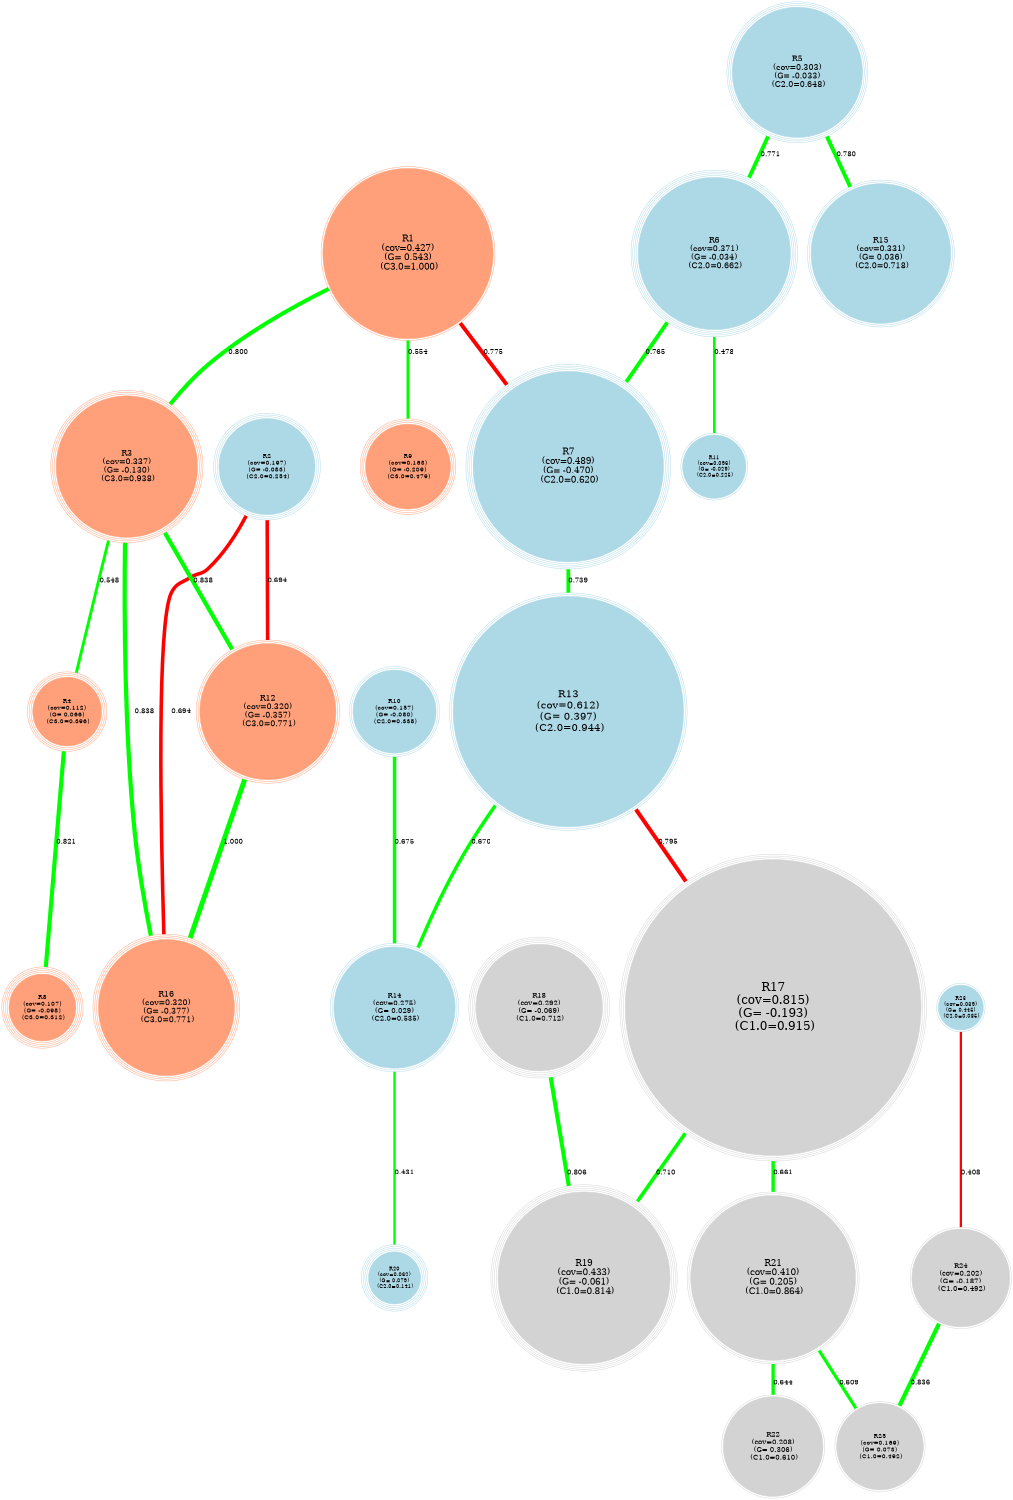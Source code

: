 graph "" {
	name=FINGRAM; ratio=auto; size="10,10"; overlap="scale"; nodesep=0.3; center=true; truecolor=true;

	Rule1 [shape=circle,height=5.270,width=5.270,fixedsize=true,peripheries=2,color="#ffa07a",fillcolor="#ffa07a",fontsize=19.0,fontcolor=black,style=filled,label="R1\n (cov=0.427) \n (G= 0.543) \n (C3.0=1.000)",tooltip="Rule1:  IF flavanoids is low AND Hue is low THEN Class is 3.0 (cov=0.427 ; G= 0.543 ; C3.0=1.000)"];
	Rule2 [shape=circle,height=2.966,width=2.966,fixedsize=true,peripheries=4,color="#add8e6",fillcolor="#add8e6",fontsize=13.600000381469727,fontcolor=black,style=filled,label="R2\n (cov=0.197) \n (G= -0.083) \n (C2.0=0.254)",tooltip="Rule2:  IF MalicAcid is low AND flavanoids is low AND Hue is average AND OD280/OD315 is low THEN Class is 2.0 (cov=0.197 ; G= -0.083 ; C2.0=0.254)"];
	Rule3 [shape=circle,height=4.371,width=4.371,fixedsize=true,peripheries=4,color="#ffa07a",fillcolor="#ffa07a",fontsize=17.200000762939453,fontcolor=black,style=filled,label="R3\n (cov=0.337) \n (G= -0.130) \n (C3.0=0.938)",tooltip="Rule3:  IF MalicAcid is average AND flavanoids is low AND Hue is average AND OD280/OD315 is low THEN Class is 3.0 (cov=0.337 ; G= -0.130 ; C3.0=0.938)"];
	Rule4 [shape=circle,height=2.124,width=2.124,fixedsize=true,peripheries=4,color="#ffa07a",fillcolor="#ffa07a",fontsize=13.600000381469727,fontcolor=black,style=filled,label="R4\n (cov=0.112) \n (G= 0.066) \n (C3.0=0.396)",tooltip="Rule4:  IF MalicAcid is high AND flavanoids is low AND Hue is average AND OD280/OD315 is low THEN Class is 3.0 (cov=0.112 ; G= 0.066 ; C3.0=0.396)"];
	Rule5 [shape=circle,height=4.034,width=4.034,fixedsize=true,peripheries=4,color="#add8e6",fillcolor="#add8e6",fontsize=17.200000762939453,fontcolor=black,style=filled,label="R5\n (cov=0.303) \n (G= -0.033) \n (C2.0=0.648)",tooltip="Rule5:  IF Alcohol is low AND flavanoids is low AND Hue is average AND OD280/OD315 is average THEN Class is 2.0 (cov=0.303 ; G= -0.033 ; C2.0=0.648)"];
	Rule6 [shape=circle,height=4.708,width=4.708,fixedsize=true,peripheries=5,color="#add8e6",fillcolor="#add8e6",fontsize=17.200000762939453,fontcolor=black,style=filled,label="R6\n (cov=0.371) \n (G= -0.034) \n (C2.0=0.662)",tooltip="Rule6:  IF Alcohol is average AND MalicAcid is low AND flavanoids is low AND Hue is average AND OD280/OD315 is average THEN Class is 2.0 (cov=0.371 ; G= -0.034 ; C2.0=0.662)"];
	Rule7 [shape=circle,height=5.888,width=5.888,fixedsize=true,peripheries=5,color="#add8e6",fillcolor="#add8e6",fontsize=19.0,fontcolor=black,style=filled,label="R7\n (cov=0.489) \n (G= -0.470) \n (C2.0=0.620)",tooltip="Rule7:  IF Alcohol is average AND MalicAcid is average AND flavanoids is low AND Hue is average AND OD280/OD315 is average THEN Class is 2.0 (cov=0.489 ; G= -0.470 ; C2.0=0.620)"];
	Rule8 [shape=circle,height=2.067,width=2.067,fixedsize=true,peripheries=5,color="#ffa07a",fillcolor="#ffa07a",fontsize=13.600000381469727,fontcolor=black,style=filled,label="R8\n (cov=0.107) \n (G= -0.098) \n (C3.0=0.312)",tooltip="Rule8:  IF Alcohol is average AND MalicAcid is high AND flavanoids is low AND Hue is average AND OD280/OD315 is average THEN Class is 3.0 (cov=0.107 ; G= -0.098 ; C3.0=0.312)"];
	Rule9 [shape=circle,height=2.629,width=2.629,fixedsize=true,peripheries=4,color="#ffa07a",fillcolor="#ffa07a",fontsize=13.600000381469727,fontcolor=black,style=filled,label="R9\n (cov=0.163) \n (G= -0.209) \n (C3.0=0.479)",tooltip="Rule9:  IF Alcohol is high AND flavanoids is low AND Hue is average AND OD280/OD315 is average THEN Class is 3.0 (cov=0.163 ; G= -0.209 ; C3.0=0.479)"];
	Rule10 [shape=circle,height=2.573,width=2.573,fixedsize=true,peripheries=3,color="#add8e6",fillcolor="#add8e6",fontsize=13.600000381469727,fontcolor=black,style=filled,label="R10\n (cov=0.157) \n (G= -0.080) \n (C2.0=0.338)",tooltip="Rule10:  IF flavanoids is low AND Hue is average AND OD280/OD315 is high THEN Class is 2.0 (cov=0.157 ; G= -0.080 ; C2.0=0.338)"];
	Rule11 [shape=circle,height=1.955,width=1.955,fixedsize=true,peripheries=2,color="#add8e6",fillcolor="#add8e6",fontsize=11.800000190734863,fontcolor=black,style=filled,label="R11\n (cov=0.096) \n (G= -0.029) \n (C2.0=0.225)",tooltip="Rule11:  IF flavanoids is low AND Hue is high THEN Class is 2.0 (cov=0.096 ; G= -0.029 ; C2.0=0.225)"];
	Rule12 [shape=circle,height=4.202,width=4.202,fixedsize=true,peripheries=3,color="#ffa07a",fillcolor="#ffa07a",fontsize=17.200000762939453,fontcolor=black,style=filled,label="R12\n (cov=0.320) \n (G= -0.357) \n (C3.0=0.771)",tooltip="Rule12:  IF flavanoids is average AND OD280/OD315 is low AND Proline is low THEN Class is 3.0 (cov=0.320 ; G= -0.357 ; C3.0=0.771)"];
	Rule13 [shape=circle,height=7.124,width=7.124,fixedsize=true,peripheries=3,color="#add8e6",fillcolor="#add8e6",fontsize=22.599998474121094,fontcolor=black,style=filled,label="R13\n (cov=0.612) \n (G= 0.397) \n (C2.0=0.944)",tooltip="Rule13:  IF flavanoids is average AND OD280/OD315 is average AND Proline is low THEN Class is 2.0 (cov=0.612 ; G= 0.397 ; C2.0=0.944)"];
	Rule14 [shape=circle,height=3.753,width=3.753,fixedsize=true,peripheries=3,color="#add8e6",fillcolor="#add8e6",fontsize=15.399999618530273,fontcolor=black,style=filled,label="R14\n (cov=0.275) \n (G= 0.029) \n (C2.0=0.535)",tooltip="Rule14:  IF flavanoids is average AND OD280/OD315 is high AND Proline is low THEN Class is 2.0 (cov=0.275 ; G= 0.029 ; C2.0=0.535)"];
	Rule15 [shape=circle,height=4.315,width=4.315,fixedsize=true,peripheries=3,color="#add8e6",fillcolor="#add8e6",fontsize=17.200000762939453,fontcolor=black,style=filled,label="R15\n (cov=0.331) \n (G= 0.036) \n (C2.0=0.718)",tooltip="Rule15:  IF Alcohol is low AND flavanoids is average AND Proline is average THEN Class is 2.0 (cov=0.331 ; G= 0.036 ; C2.0=0.718)"];
	Rule16 [shape=circle,height=4.202,width=4.202,fixedsize=true,peripheries=4,color="#ffa07a",fillcolor="#ffa07a",fontsize=17.200000762939453,fontcolor=black,style=filled,label="R16\n (cov=0.320) \n (G= -0.377) \n (C3.0=0.771)",tooltip="Rule16:  IF Alcohol is average AND flavanoids is average AND OD280/OD315 is low AND Proline is average THEN Class is 3.0 (cov=0.320 ; G= -0.377 ; C3.0=0.771)"];
	Rule17 [shape=circle,height=9.146,width=9.146,fixedsize=true,peripheries=4,color="#d3d3d3",fillcolor="#d3d3d3",fontsize=26.19999885559082,fontcolor=black,style=filled,label="R17\n (cov=0.815) \n (G= -0.193) \n (C1.0=0.915)",tooltip="Rule17:  IF Alcohol is average AND flavanoids is average AND OD280/OD315 is average AND Proline is average THEN Class is 1.0 (cov=0.815 ; G= -0.193 ; C1.0=0.915)"];
	Rule18 [shape=circle,height=3.921,width=3.921,fixedsize=true,peripheries=5,color="#d3d3d3",fillcolor="#d3d3d3",fontsize=15.399999618530273,fontcolor=black,style=filled,label="R18\n (cov=0.292) \n (G= -0.069) \n (C1.0=0.712)",tooltip="Rule18:  IF Alcohol is average AND AlcalinityOfAsh is low AND flavanoids is average AND OD280/OD315 is high AND Proline is average THEN Class is 1.0 (cov=0.292 ; G= -0.069 ; C1.0=0.712)"];
	Rule19 [shape=circle,height=5.326,width=5.326,fixedsize=true,peripheries=5,color="#d3d3d3",fillcolor="#d3d3d3",fontsize=19.0,fontcolor=black,style=filled,label="R19\n (cov=0.433) \n (G= -0.061) \n (C1.0=0.814)",tooltip="Rule19:  IF Alcohol is average AND AlcalinityOfAsh is average AND flavanoids is average AND OD280/OD315 is high AND Proline is average THEN Class is 1.0 (cov=0.433 ; G= -0.061 ; C1.0=0.814)"];
	Rule20 [shape=circle,height=1.618,width=1.618,fixedsize=true,peripheries=5,color="#add8e6",fillcolor="#add8e6",fontsize=11.800000190734863,fontcolor=black,style=filled,label="R20\n (cov=0.062) \n (G= 0.079) \n (C2.0=0.141)",tooltip="Rule20:  IF Alcohol is average AND AlcalinityOfAsh is high AND flavanoids is average AND OD280/OD315 is high AND Proline is average THEN Class is 2.0 (cov=0.062 ; G= 0.079 ; C2.0=0.141)"];
	Rule21 [shape=circle,height=5.101,width=5.101,fixedsize=true,peripheries=3,color="#d3d3d3",fillcolor="#d3d3d3",fontsize=19.0,fontcolor=black,style=filled,label="R21\n (cov=0.410) \n (G= 0.205) \n (C1.0=0.864)",tooltip="Rule21:  IF Alcohol is high AND flavanoids is average AND Proline is average THEN Class is 1.0 (cov=0.410 ; G= 0.205 ; C1.0=0.864)"];
	Rule22 [shape=circle,height=3.079,width=3.079,fixedsize=true,peripheries=2,color="#d3d3d3",fillcolor="#d3d3d3",fontsize=15.399999618530273,fontcolor=black,style=filled,label="R22\n (cov=0.208) \n (G= 0.306) \n (C1.0=0.610)",tooltip="Rule22:  IF flavanoids is average AND Proline is high THEN Class is 1.0 (cov=0.208 ; G= 0.306 ; C1.0=0.610)"];
	Rule23 [shape=circle,height=1.393,width=1.393,fixedsize=true,peripheries=2,color="#add8e6",fillcolor="#add8e6",fontsize=11.800000190734863,fontcolor=black,style=filled,label="R23\n (cov=0.039) \n (G= 0.445) \n (C2.0=0.085)",tooltip="Rule23:  IF Alcohol is low AND flavanoids is high THEN Class is 2.0 (cov=0.039 ; G= 0.445 ; C2.0=0.085)"];
	Rule24 [shape=circle,height=3.022,width=3.022,fixedsize=true,peripheries=2,color="#d3d3d3",fillcolor="#d3d3d3",fontsize=15.399999618530273,fontcolor=black,style=filled,label="R24\n (cov=0.202) \n (G= -0.187) \n (C1.0=0.492)",tooltip="Rule24:  IF Alcohol is average AND flavanoids is high THEN Class is 1.0 (cov=0.202 ; G= -0.187 ; C1.0=0.492)"];
	Rule25 [shape=circle,height=2.685,width=2.685,fixedsize=true,peripheries=2,color="#d3d3d3",fillcolor="#d3d3d3",fontsize=13.600000381469727,fontcolor=black,style=filled,label="R25\n (cov=0.169) \n (G= 0.073) \n (C1.0=0.492)",tooltip="Rule25:  IF Alcohol is high AND flavanoids is high THEN Class is 1.0 (cov=0.169 ; G= 0.073 ; C1.0=0.492)"];
	  
	Rule1 -- Rule3 [penwidth=8.997,weight=20.033,color=green,fontsize=15,labelfontcolor=green,label="0.800",tooltip="R1 -- R3 (0.800)",title="R1 -- R3 (0.800)"];  
	Rule1 -- Rule7 [penwidth=8.748,weight=22.523,color=red,fontsize=15,labelfontcolor=red,label="0.775",tooltip="R1 -- R7 (0.775)",title="R1 -- R7 (0.775)"];  
	Rule1 -- Rule9 [penwidth=6.538,weight=44.618,color=green,fontsize=15,labelfontcolor=green,label="0.554",tooltip="R1 -- R9 (0.554)",title="R1 -- R9 (0.554)"];  
	Rule2 -- Rule12 [penwidth=7.940,weight=30.595,color=red,fontsize=15,labelfontcolor=red,label="0.694",tooltip="R2 -- R12 (0.694)",title="R2 -- R12 (0.694)"];  
	Rule2 -- Rule16 [penwidth=7.940,weight=30.595,color=red,fontsize=15,labelfontcolor=red,label="0.694",tooltip="R2 -- R16 (0.694)",title="R2 -- R16 (0.694)"];  
	Rule3 -- Rule4 [penwidth=6.485,weight=45.152,color=green,fontsize=15,labelfontcolor=green,label="0.548",tooltip="R3 -- R4 (0.548)",title="R3 -- R4 (0.548)"];  
	Rule3 -- Rule12 [penwidth=9.379,weight=16.212,color=green,fontsize=15,labelfontcolor=green,label="0.838",tooltip="R3 -- R12 (0.838)",title="R3 -- R12 (0.838)"];  
	Rule3 -- Rule16 [penwidth=9.379,weight=16.212,color=green,fontsize=15,labelfontcolor=green,label="0.838",tooltip="R3 -- R16 (0.838)",title="R3 -- R16 (0.838)"];  
	Rule4 -- Rule8 [penwidth=9.208,weight=17.922,color=green,fontsize=15,labelfontcolor=green,label="0.821",tooltip="R4 -- R8 (0.821)",title="R4 -- R8 (0.821)"];  
	Rule5 -- Rule6 [penwidth=8.705,weight=22.947,color=green,fontsize=15,labelfontcolor=green,label="0.771",tooltip="R5 -- R6 (0.771)",title="R5 -- R6 (0.771)"];  
	Rule5 -- Rule15 [penwidth=8.795,weight=22.048,color=green,fontsize=15,labelfontcolor=green,label="0.780",tooltip="R5 -- R15 (0.780)",title="R5 -- R15 (0.780)"];  
	Rule6 -- Rule7 [penwidth=8.654,weight=23.459,color=green,fontsize=15,labelfontcolor=green,label="0.765",tooltip="R6 -- R7 (0.765)",title="R6 -- R7 (0.765)"];  
	Rule6 -- Rule11 [penwidth=5.777,weight=52.233,color=green,fontsize=15,labelfontcolor=green,label="0.478",tooltip="R6 -- R11 (0.478)",title="R6 -- R11 (0.478)"];  
	Rule7 -- Rule13 [penwidth=8.394,weight=26.063,color=green,fontsize=15,labelfontcolor=green,label="0.739",tooltip="R7 -- R13 (0.739)",title="R7 -- R13 (0.739)"];  
	Rule10 -- Rule14 [penwidth=7.749,weight=32.506,color=green,fontsize=15,labelfontcolor=green,label="0.675",tooltip="R10 -- R14 (0.675)",title="R10 -- R14 (0.675)"];  
	Rule12 -- Rule16 [penwidth=11.000,weight=0.000,color=green,fontsize=15,labelfontcolor=green,label="1.000",tooltip="R12 -- R16 (1.000)",title="R12 -- R16 (1.000)"];  
	Rule13 -- Rule14 [penwidth=7.705,weight=32.952,color=green,fontsize=15,labelfontcolor=green,label="0.670",tooltip="R13 -- R14 (0.670)",title="R13 -- R14 (0.670)"];  
	Rule13 -- Rule17 [penwidth=8.954,weight=20.457,color=red,fontsize=15,labelfontcolor=red,label="0.795",tooltip="R13 -- R17 (0.795)",title="R13 -- R17 (0.795)"];  
	Rule14 -- Rule20 [penwidth=5.307,weight=56.927,color=green,fontsize=15,labelfontcolor=green,label="0.431",tooltip="R14 -- R20 (0.431)",title="R14 -- R20 (0.431)"];  
	Rule17 -- Rule19 [penwidth=8.098,weight=29.021,color=green,fontsize=15,labelfontcolor=green,label="0.710",tooltip="R17 -- R19 (0.710)",title="R17 -- R19 (0.710)"];  
	Rule17 -- Rule21 [penwidth=7.609,weight=33.906,color=green,fontsize=15,labelfontcolor=green,label="0.661",tooltip="R17 -- R21 (0.661)",title="R17 -- R21 (0.661)"];  
	Rule18 -- Rule19 [penwidth=9.060,weight=19.402,color=green,fontsize=15,labelfontcolor=green,label="0.806",tooltip="R18 -- R19 (0.806)",title="R18 -- R19 (0.806)"];  
	Rule21 -- Rule22 [penwidth=7.437,weight=35.627,color=green,fontsize=15,labelfontcolor=green,label="0.644",tooltip="R21 -- R22 (0.644)",title="R21 -- R22 (0.644)"];  
	Rule21 -- Rule25 [penwidth=7.086,weight=39.145,color=green,fontsize=15,labelfontcolor=green,label="0.609",tooltip="R21 -- R25 (0.609)",title="R21 -- R25 (0.609)"];  
	Rule23 -- Rule24 [penwidth=5.082,weight=59.175,color=red,fontsize=15,labelfontcolor=red,label="0.408",tooltip="R23 -- R24 (0.408)",title="R23 -- R24 (0.408)"];  
	Rule24 -- Rule25 [penwidth=9.356,weight=16.437,color=green,fontsize=15,labelfontcolor=green,label="0.836",tooltip="R24 -- R25 (0.836)",title="R24 -- R25 (0.836)"];}